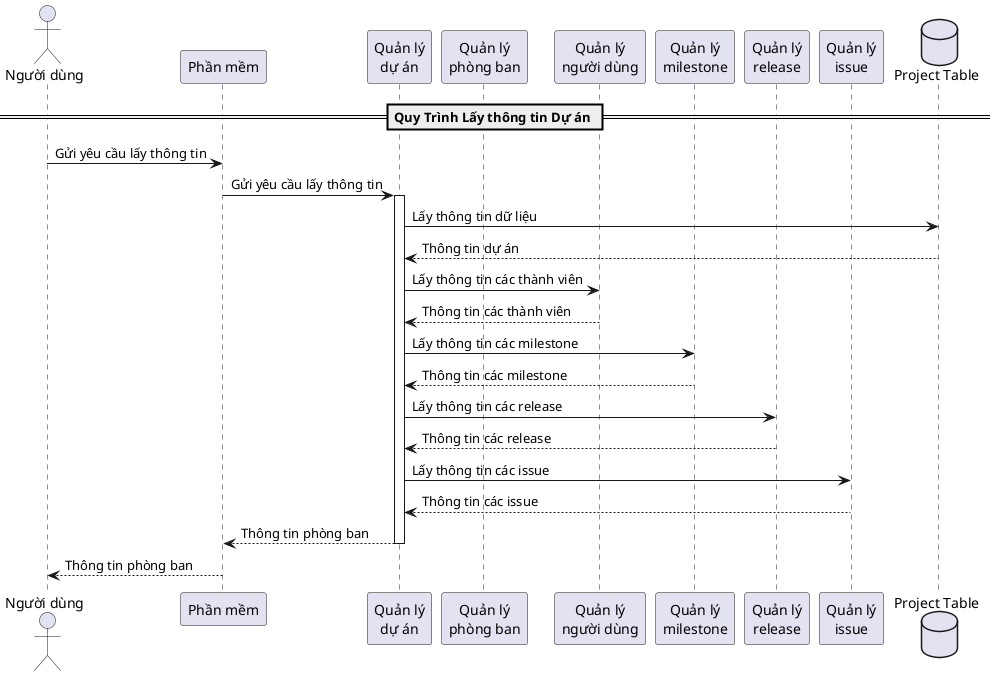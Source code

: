 @startuml
actor "Người dùng" as nd
participant "Phần mềm" as pm
participant "Quản lý\ndự án" as qlda
participant "Quản lý\nphòng ban" as qlpb
participant "Quản lý\nngười dùng" as qlnd
participant "Quản lý\nmilestone" as qlms
participant "Quản lý\nrelease" as qlrl
participant "Quản lý\nissue" as qlis
database "Project Table" as dbp

== Quy Trình Lấy thông tin Dự án ==
nd -> pm : Gửi yêu cầu lấy thông tin
pm -> qlda : Gửi yêu cầu lấy thông tin
activate qlda
qlda -> dbp : Lấy thông tin dữ liệu
dbp --> qlda : Thông tin dự án
qlda -> qlnd : Lấy thông tin các thành viên
qlnd --> qlda : Thông tin các thành viên
qlda -> qlms : Lấy thông tin các milestone
qlms --> qlda : Thông tin các milestone
qlda -> qlrl : Lấy thông tin các release
qlrl --> qlda : Thông tin các release
qlda -> qlis : Lấy thông tin các issue
qlis --> qlda : Thông tin các issue
qlda --> pm : Thông tin phòng ban
deactivate qlda
pm --> nd : Thông tin phòng ban
@enduml